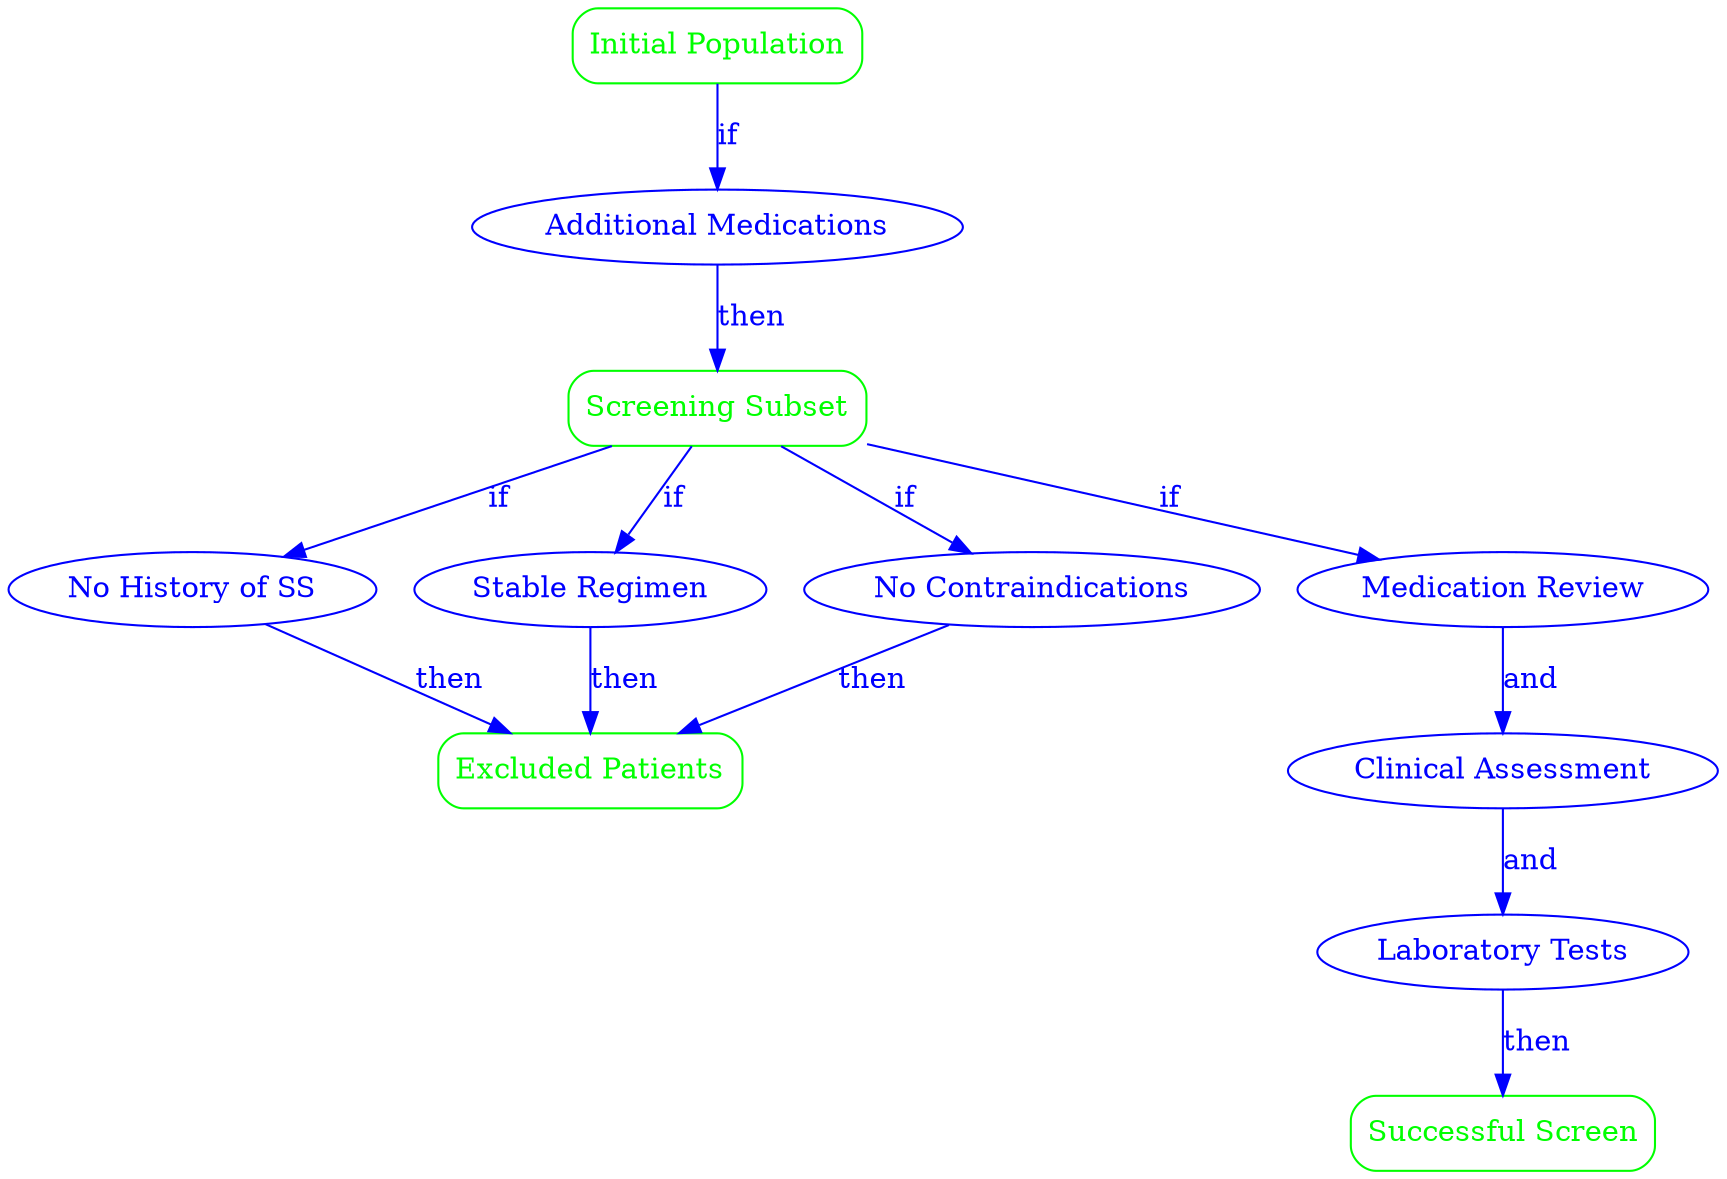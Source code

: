 digraph SerotoninSyndromeProtocol {
    rankdir=TB;

    // Populations
    InitialPopulation [label="Initial Population", shape=box, style=rounded, color=green, fontcolor=green, comment="All patients prescribed medications known to increase serotonin levels."];
    ScreeningSubset [label="Screening Subset", shape=box, style=rounded, color=green, fontcolor=green, comment="Patients prescribed additional medications that may interact to increase the risk of serotonin syndrome."];
    ExcludedPatients [label="Excluded Patients", shape=box, style=rounded, color=green, fontcolor=green, comment="Patients meeting exclusion criteria."];
    SuccessfulScreen [label="Successful Screen", shape=box, style=rounded, color=green, fontcolor=green, comment="Identification and documentation of potential risk factors for serotonin syndrome."];

    // Criteria
    AdditionalMeds [label="Additional Medications", shape=ellipse, color=blue, fontcolor=blue, comment="Patients prescribed additional medications that may interact to increase the risk of serotonin syndrome."];
    NoHistorySS [label="No History of SS", shape=ellipse, color=blue, fontcolor=blue, comment="No documented history of serotonin syndrome while off serotonergic medications."];
    StableRegimen [label="Stable Regimen", shape=ellipse, color=blue, fontcolor=blue, comment="Stable regimen of interacting medications for more than 6 months without symptoms."];
    NoContraindications [label="No Contraindications", shape=ellipse, color=blue, fontcolor=blue, comment="No contraindications to diagnostic interventions."];
    MedReview [label="Medication Review", shape=ellipse, color=blue, fontcolor=blue, comment="Comprehensive medication review to identify potential drug interactions."];
    ClinicalAssessment [label="Clinical Assessment", shape=ellipse, color=blue, fontcolor=blue, comment="Clinical assessment for symptoms of serotonin syndrome."];
    LabTests [label="Laboratory Tests", shape=ellipse, color=blue, fontcolor=blue, comment="Laboratory tests to rule out other causes of symptoms."];

    // Paths
    InitialPopulation -> AdditionalMeds [label="if", color=blue, fontcolor=blue];
    AdditionalMeds -> ScreeningSubset [label="then", color=blue, fontcolor=blue];

    ScreeningSubset -> NoHistorySS [label="if", color=blue, fontcolor=blue];
    NoHistorySS -> ExcludedPatients [label="then", color=blue, fontcolor=blue];

    ScreeningSubset -> StableRegimen [label="if", color=blue, fontcolor=blue];
    StableRegimen -> ExcludedPatients [label="then", color=blue, fontcolor=blue];

    ScreeningSubset -> NoContraindications [label="if", color=blue, fontcolor=blue];
    NoContraindications -> ExcludedPatients [label="then", color=blue, fontcolor=blue];

    ScreeningSubset -> MedReview [label="if", color=blue, fontcolor=blue];
    MedReview -> ClinicalAssessment [label="and", color=blue, fontcolor=blue];
    ClinicalAssessment -> LabTests [label="and", color=blue, fontcolor=blue];
    LabTests -> SuccessfulScreen [label="then", color=blue, fontcolor=blue];
}
